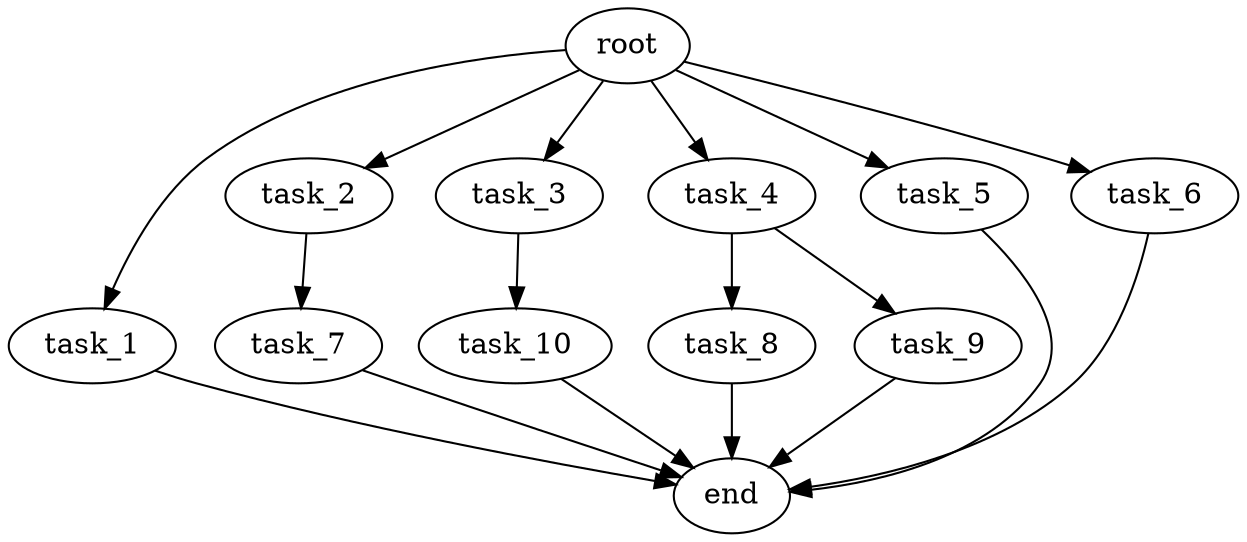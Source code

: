 digraph G {
  root [size="0.000000e+00"];
  task_1 [size="4.198057e+10"];
  task_2 [size="5.840886e+10"];
  task_3 [size="5.232599e+10"];
  task_4 [size="9.347716e+10"];
  task_5 [size="2.050549e+10"];
  task_6 [size="7.164756e+10"];
  task_7 [size="2.394473e+10"];
  task_8 [size="3.963901e+10"];
  task_9 [size="6.720185e+10"];
  task_10 [size="3.006971e+10"];
  end [size="0.000000e+00"];

  root -> task_1 [size="1.000000e-12"];
  root -> task_2 [size="1.000000e-12"];
  root -> task_3 [size="1.000000e-12"];
  root -> task_4 [size="1.000000e-12"];
  root -> task_5 [size="1.000000e-12"];
  root -> task_6 [size="1.000000e-12"];
  task_1 -> end [size="1.000000e-12"];
  task_2 -> task_7 [size="2.394473e+08"];
  task_3 -> task_10 [size="3.006971e+08"];
  task_4 -> task_8 [size="3.963901e+08"];
  task_4 -> task_9 [size="6.720185e+08"];
  task_5 -> end [size="1.000000e-12"];
  task_6 -> end [size="1.000000e-12"];
  task_7 -> end [size="1.000000e-12"];
  task_8 -> end [size="1.000000e-12"];
  task_9 -> end [size="1.000000e-12"];
  task_10 -> end [size="1.000000e-12"];
}
